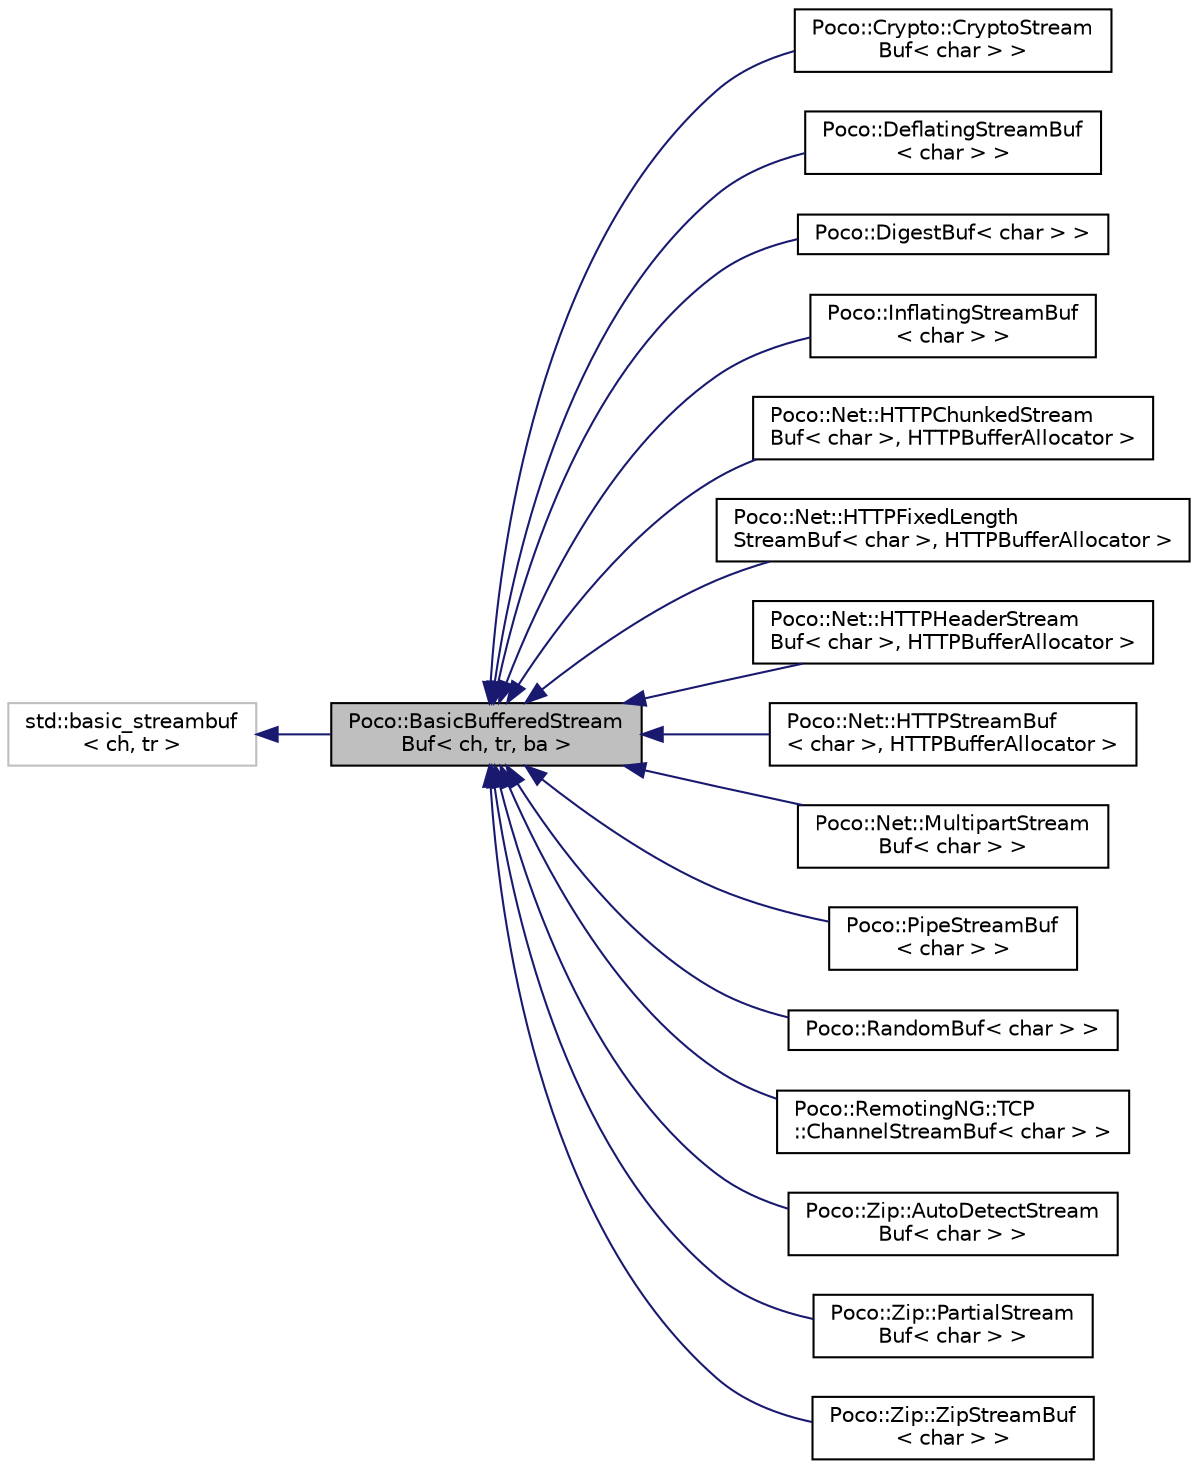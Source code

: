 digraph "Poco::BasicBufferedStreamBuf&lt; ch, tr, ba &gt;"
{
 // LATEX_PDF_SIZE
  edge [fontname="Helvetica",fontsize="10",labelfontname="Helvetica",labelfontsize="10"];
  node [fontname="Helvetica",fontsize="10",shape=record];
  rankdir="LR";
  Node1 [label="Poco::BasicBufferedStream\lBuf\< ch, tr, ba \>",height=0.2,width=0.4,color="black", fillcolor="grey75", style="filled", fontcolor="black",tooltip=" "];
  Node2 -> Node1 [dir="back",color="midnightblue",fontsize="10",style="solid"];
  Node2 [label="std::basic_streambuf\l\< ch, tr \>",height=0.2,width=0.4,color="grey75", fillcolor="white", style="filled",tooltip=" "];
  Node1 -> Node3 [dir="back",color="midnightblue",fontsize="10",style="solid"];
  Node3 [label="Poco::Crypto::CryptoStream\lBuf\< char \> \>",height=0.2,width=0.4,color="black", fillcolor="white", style="filled",URL="$classPoco_1_1Crypto_1_1CryptoStreamBuf.html",tooltip=" "];
  Node1 -> Node4 [dir="back",color="midnightblue",fontsize="10",style="solid"];
  Node4 [label="Poco::DeflatingStreamBuf\l\< char \> \>",height=0.2,width=0.4,color="black", fillcolor="white", style="filled",URL="$classPoco_1_1DeflatingStreamBuf.html",tooltip=" "];
  Node1 -> Node5 [dir="back",color="midnightblue",fontsize="10",style="solid"];
  Node5 [label="Poco::DigestBuf\< char \> \>",height=0.2,width=0.4,color="black", fillcolor="white", style="filled",URL="$classPoco_1_1DigestBuf.html",tooltip=" "];
  Node1 -> Node6 [dir="back",color="midnightblue",fontsize="10",style="solid"];
  Node6 [label="Poco::InflatingStreamBuf\l\< char \> \>",height=0.2,width=0.4,color="black", fillcolor="white", style="filled",URL="$classPoco_1_1InflatingStreamBuf.html",tooltip=" "];
  Node1 -> Node7 [dir="back",color="midnightblue",fontsize="10",style="solid"];
  Node7 [label="Poco::Net::HTTPChunkedStream\lBuf\< char \>, HTTPBufferAllocator \>",height=0.2,width=0.4,color="black", fillcolor="white", style="filled",URL="$classPoco_1_1Net_1_1HTTPChunkedStreamBuf.html",tooltip=" "];
  Node1 -> Node8 [dir="back",color="midnightblue",fontsize="10",style="solid"];
  Node8 [label="Poco::Net::HTTPFixedLength\lStreamBuf\< char \>, HTTPBufferAllocator \>",height=0.2,width=0.4,color="black", fillcolor="white", style="filled",URL="$classPoco_1_1Net_1_1HTTPFixedLengthStreamBuf.html",tooltip=" "];
  Node1 -> Node9 [dir="back",color="midnightblue",fontsize="10",style="solid"];
  Node9 [label="Poco::Net::HTTPHeaderStream\lBuf\< char \>, HTTPBufferAllocator \>",height=0.2,width=0.4,color="black", fillcolor="white", style="filled",URL="$classPoco_1_1Net_1_1HTTPHeaderStreamBuf.html",tooltip=" "];
  Node1 -> Node10 [dir="back",color="midnightblue",fontsize="10",style="solid"];
  Node10 [label="Poco::Net::HTTPStreamBuf\l\< char \>, HTTPBufferAllocator \>",height=0.2,width=0.4,color="black", fillcolor="white", style="filled",URL="$classPoco_1_1Net_1_1HTTPStreamBuf.html",tooltip=" "];
  Node1 -> Node11 [dir="back",color="midnightblue",fontsize="10",style="solid"];
  Node11 [label="Poco::Net::MultipartStream\lBuf\< char \> \>",height=0.2,width=0.4,color="black", fillcolor="white", style="filled",URL="$classPoco_1_1Net_1_1MultipartStreamBuf.html",tooltip="This is the streambuf class used for reading from a multipart message stream."];
  Node1 -> Node12 [dir="back",color="midnightblue",fontsize="10",style="solid"];
  Node12 [label="Poco::PipeStreamBuf\l\< char \> \>",height=0.2,width=0.4,color="black", fillcolor="white", style="filled",URL="$classPoco_1_1PipeStreamBuf.html",tooltip="This is the streambuf class used for reading from and writing to a Pipe."];
  Node1 -> Node13 [dir="back",color="midnightblue",fontsize="10",style="solid"];
  Node13 [label="Poco::RandomBuf\< char \> \>",height=0.2,width=0.4,color="black", fillcolor="white", style="filled",URL="$classPoco_1_1RandomBuf.html",tooltip=" "];
  Node1 -> Node14 [dir="back",color="midnightblue",fontsize="10",style="solid"];
  Node14 [label="Poco::RemotingNG::TCP\l::ChannelStreamBuf\< char \> \>",height=0.2,width=0.4,color="black", fillcolor="white", style="filled",URL="$classPoco_1_1RemotingNG_1_1TCP_1_1ChannelStreamBuf.html",tooltip=" "];
  Node1 -> Node15 [dir="back",color="midnightblue",fontsize="10",style="solid"];
  Node15 [label="Poco::Zip::AutoDetectStream\lBuf\< char \> \>",height=0.2,width=0.4,color="black", fillcolor="white", style="filled",URL="$classPoco_1_1Zip_1_1AutoDetectStreamBuf.html",tooltip=" "];
  Node1 -> Node16 [dir="back",color="midnightblue",fontsize="10",style="solid"];
  Node16 [label="Poco::Zip::PartialStream\lBuf\< char \> \>",height=0.2,width=0.4,color="black", fillcolor="white", style="filled",URL="$classPoco_1_1Zip_1_1PartialStreamBuf.html",tooltip="A PartialStreamBuf is a class that limits one view on an inputstream to a selected view range."];
  Node1 -> Node17 [dir="back",color="midnightblue",fontsize="10",style="solid"];
  Node17 [label="Poco::Zip::ZipStreamBuf\l\< char \> \>",height=0.2,width=0.4,color="black", fillcolor="white", style="filled",URL="$classPoco_1_1Zip_1_1ZipStreamBuf.html",tooltip="ZipStreamBuf is used to decompress single files from a Zip file."];
}
